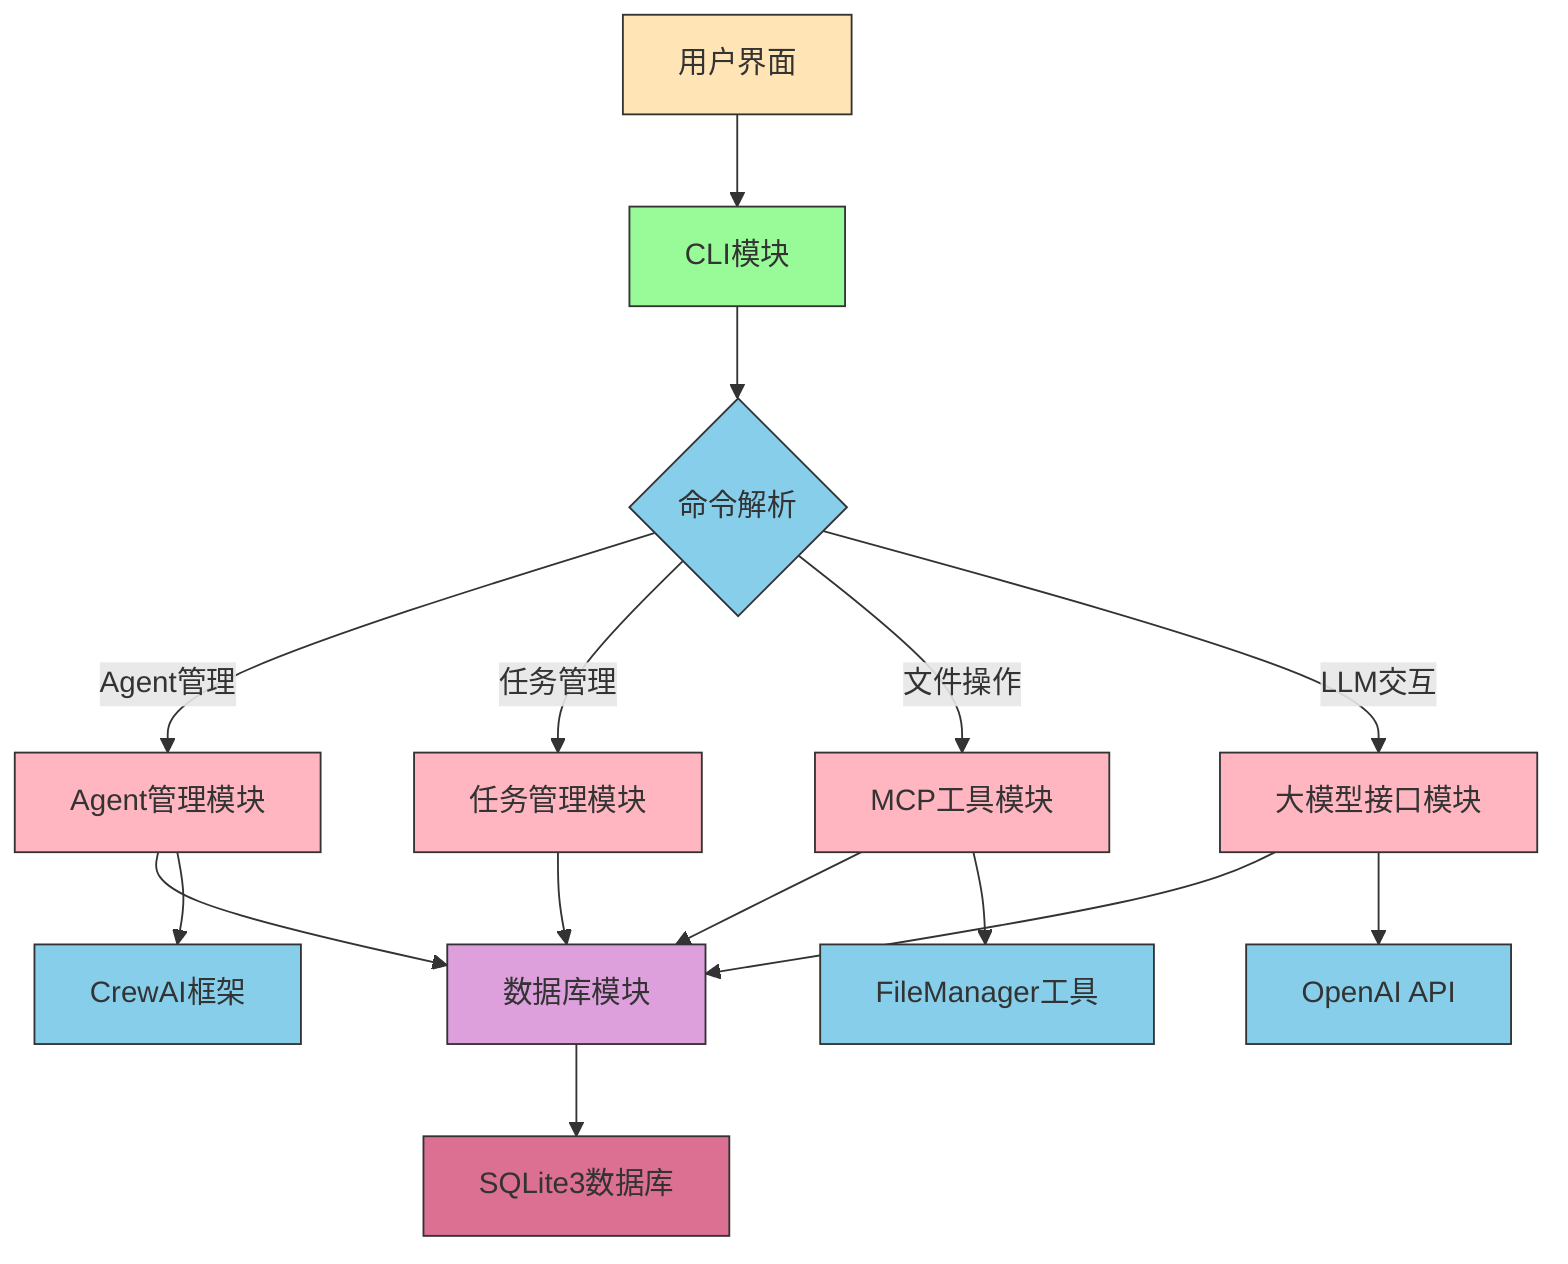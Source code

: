 graph TD
    A[用户界面] --> B[CLI模块]
    B --> C{命令解析}
    C -->|Agent管理| D[Agent管理模块]
    C -->|任务管理| E[任务管理模块]
    C -->|文件操作| F[MCP工具模块]
    C -->|LLM交互| G[大模型接口模块]
    
    D --> H[数据库模块]
    E --> H
    F --> H
    G --> H
    
    D --> I[CrewAI框架]
    F --> J[FileManager工具]
    G --> K[OpenAI API]
    
    H --> L[SQLite3数据库]
    
    style A fill:#FFE4B5,stroke:#333
    style B fill:#98FB98,stroke:#333
    style C fill:#87CEEB,stroke:#333
    style D fill:#FFB6C1,stroke:#333
    style E fill:#FFB6C1,stroke:#333
    style F fill:#FFB6C1,stroke:#333
    style G fill:#FFB6C1,stroke:#333
    style H fill:#DDA0DD,stroke:#333
    style I fill:#87CEEB,stroke:#333
    style J fill:#87CEEB,stroke:#333
    style K fill:#87CEEB,stroke:#333
    style L fill:#DB7093,stroke:#333
    
    classDef module fill:#FFB6C1,stroke:#333;
    classDef interface fill:#87CEEB,stroke:#333;
    classDef component fill:#FFE4B5,stroke:#333;
    classDef database fill:#DB7093,stroke:#333;
    
    class D,E,F,G module
    class I,J,K interface
    class A component
    class L database